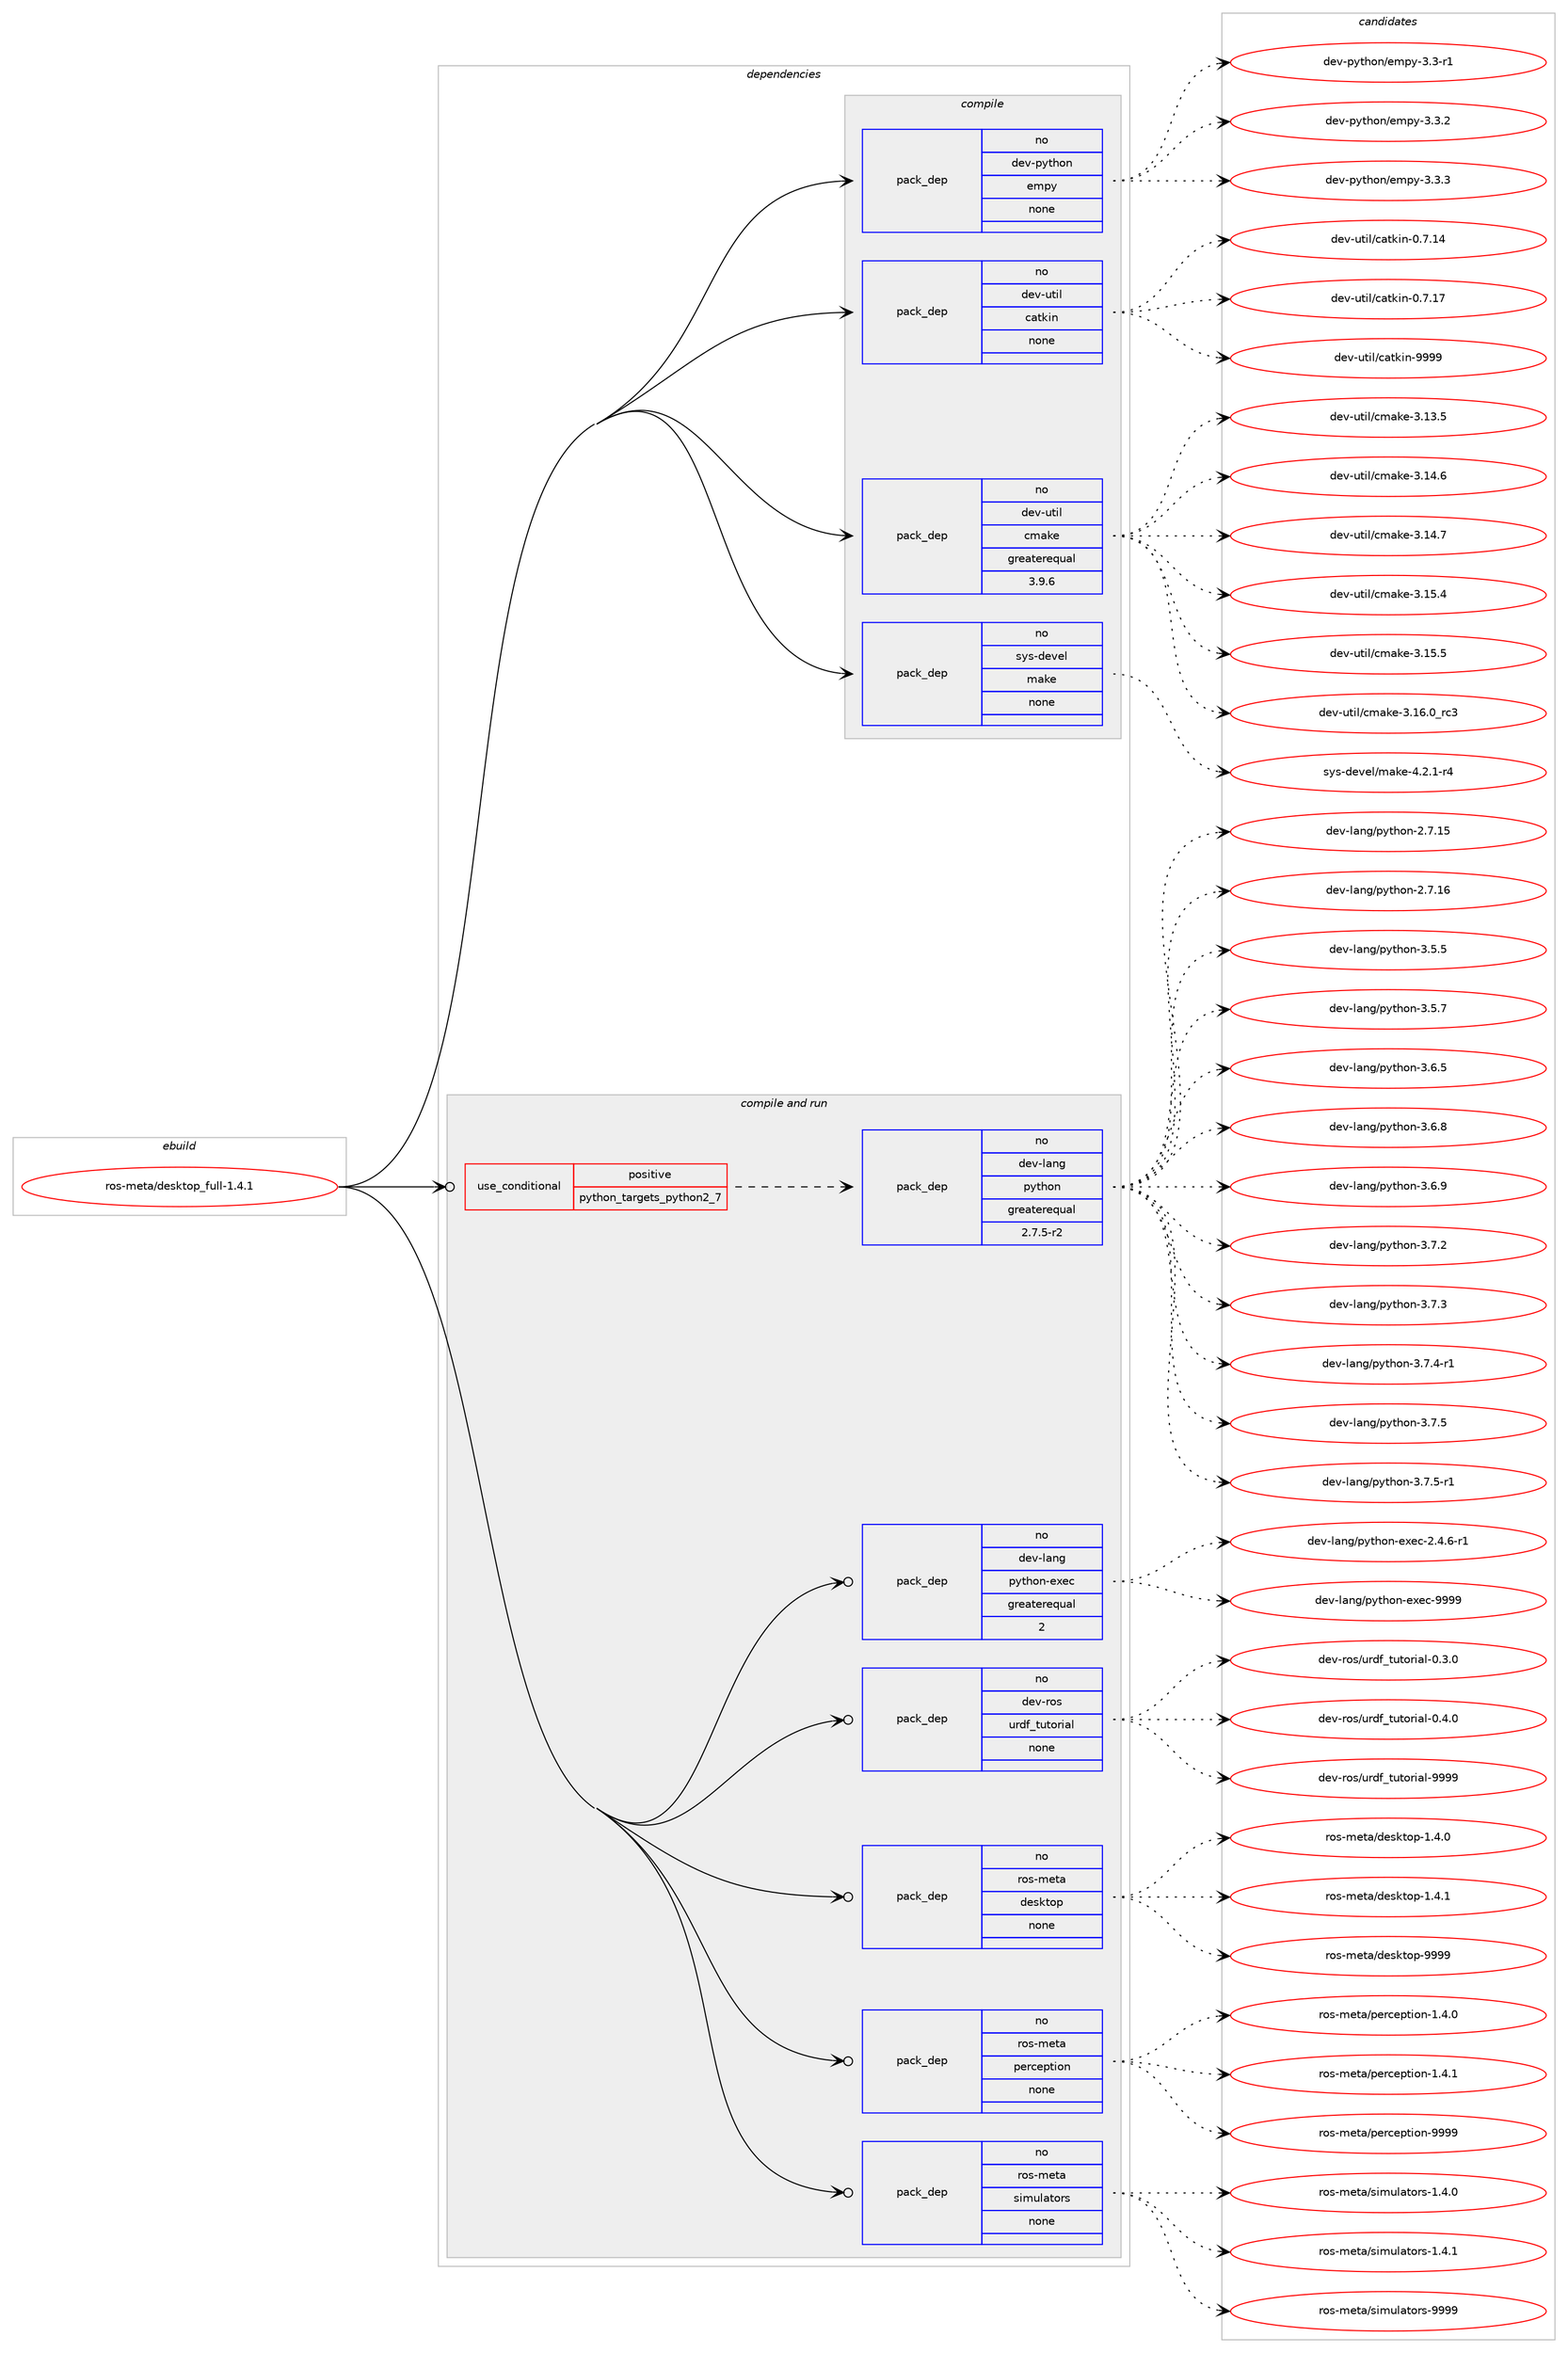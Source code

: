 digraph prolog {

# *************
# Graph options
# *************

newrank=true;
concentrate=true;
compound=true;
graph [rankdir=LR,fontname=Helvetica,fontsize=10,ranksep=1.5];#, ranksep=2.5, nodesep=0.2];
edge  [arrowhead=vee];
node  [fontname=Helvetica,fontsize=10];

# **********
# The ebuild
# **********

subgraph cluster_leftcol {
color=gray;
rank=same;
label=<<i>ebuild</i>>;
id [label="ros-meta/desktop_full-1.4.1", color=red, width=4, href="../ros-meta/desktop_full-1.4.1.svg"];
}

# ****************
# The dependencies
# ****************

subgraph cluster_midcol {
color=gray;
label=<<i>dependencies</i>>;
subgraph cluster_compile {
fillcolor="#eeeeee";
style=filled;
label=<<i>compile</i>>;
subgraph pack625038 {
dependency846292 [label=<<TABLE BORDER="0" CELLBORDER="1" CELLSPACING="0" CELLPADDING="4" WIDTH="220"><TR><TD ROWSPAN="6" CELLPADDING="30">pack_dep</TD></TR><TR><TD WIDTH="110">no</TD></TR><TR><TD>dev-python</TD></TR><TR><TD>empy</TD></TR><TR><TD>none</TD></TR><TR><TD></TD></TR></TABLE>>, shape=none, color=blue];
}
id:e -> dependency846292:w [weight=20,style="solid",arrowhead="vee"];
subgraph pack625039 {
dependency846293 [label=<<TABLE BORDER="0" CELLBORDER="1" CELLSPACING="0" CELLPADDING="4" WIDTH="220"><TR><TD ROWSPAN="6" CELLPADDING="30">pack_dep</TD></TR><TR><TD WIDTH="110">no</TD></TR><TR><TD>dev-util</TD></TR><TR><TD>catkin</TD></TR><TR><TD>none</TD></TR><TR><TD></TD></TR></TABLE>>, shape=none, color=blue];
}
id:e -> dependency846293:w [weight=20,style="solid",arrowhead="vee"];
subgraph pack625040 {
dependency846294 [label=<<TABLE BORDER="0" CELLBORDER="1" CELLSPACING="0" CELLPADDING="4" WIDTH="220"><TR><TD ROWSPAN="6" CELLPADDING="30">pack_dep</TD></TR><TR><TD WIDTH="110">no</TD></TR><TR><TD>dev-util</TD></TR><TR><TD>cmake</TD></TR><TR><TD>greaterequal</TD></TR><TR><TD>3.9.6</TD></TR></TABLE>>, shape=none, color=blue];
}
id:e -> dependency846294:w [weight=20,style="solid",arrowhead="vee"];
subgraph pack625041 {
dependency846295 [label=<<TABLE BORDER="0" CELLBORDER="1" CELLSPACING="0" CELLPADDING="4" WIDTH="220"><TR><TD ROWSPAN="6" CELLPADDING="30">pack_dep</TD></TR><TR><TD WIDTH="110">no</TD></TR><TR><TD>sys-devel</TD></TR><TR><TD>make</TD></TR><TR><TD>none</TD></TR><TR><TD></TD></TR></TABLE>>, shape=none, color=blue];
}
id:e -> dependency846295:w [weight=20,style="solid",arrowhead="vee"];
}
subgraph cluster_compileandrun {
fillcolor="#eeeeee";
style=filled;
label=<<i>compile and run</i>>;
subgraph cond206320 {
dependency846296 [label=<<TABLE BORDER="0" CELLBORDER="1" CELLSPACING="0" CELLPADDING="4"><TR><TD ROWSPAN="3" CELLPADDING="10">use_conditional</TD></TR><TR><TD>positive</TD></TR><TR><TD>python_targets_python2_7</TD></TR></TABLE>>, shape=none, color=red];
subgraph pack625042 {
dependency846297 [label=<<TABLE BORDER="0" CELLBORDER="1" CELLSPACING="0" CELLPADDING="4" WIDTH="220"><TR><TD ROWSPAN="6" CELLPADDING="30">pack_dep</TD></TR><TR><TD WIDTH="110">no</TD></TR><TR><TD>dev-lang</TD></TR><TR><TD>python</TD></TR><TR><TD>greaterequal</TD></TR><TR><TD>2.7.5-r2</TD></TR></TABLE>>, shape=none, color=blue];
}
dependency846296:e -> dependency846297:w [weight=20,style="dashed",arrowhead="vee"];
}
id:e -> dependency846296:w [weight=20,style="solid",arrowhead="odotvee"];
subgraph pack625043 {
dependency846298 [label=<<TABLE BORDER="0" CELLBORDER="1" CELLSPACING="0" CELLPADDING="4" WIDTH="220"><TR><TD ROWSPAN="6" CELLPADDING="30">pack_dep</TD></TR><TR><TD WIDTH="110">no</TD></TR><TR><TD>dev-lang</TD></TR><TR><TD>python-exec</TD></TR><TR><TD>greaterequal</TD></TR><TR><TD>2</TD></TR></TABLE>>, shape=none, color=blue];
}
id:e -> dependency846298:w [weight=20,style="solid",arrowhead="odotvee"];
subgraph pack625044 {
dependency846299 [label=<<TABLE BORDER="0" CELLBORDER="1" CELLSPACING="0" CELLPADDING="4" WIDTH="220"><TR><TD ROWSPAN="6" CELLPADDING="30">pack_dep</TD></TR><TR><TD WIDTH="110">no</TD></TR><TR><TD>dev-ros</TD></TR><TR><TD>urdf_tutorial</TD></TR><TR><TD>none</TD></TR><TR><TD></TD></TR></TABLE>>, shape=none, color=blue];
}
id:e -> dependency846299:w [weight=20,style="solid",arrowhead="odotvee"];
subgraph pack625045 {
dependency846300 [label=<<TABLE BORDER="0" CELLBORDER="1" CELLSPACING="0" CELLPADDING="4" WIDTH="220"><TR><TD ROWSPAN="6" CELLPADDING="30">pack_dep</TD></TR><TR><TD WIDTH="110">no</TD></TR><TR><TD>ros-meta</TD></TR><TR><TD>desktop</TD></TR><TR><TD>none</TD></TR><TR><TD></TD></TR></TABLE>>, shape=none, color=blue];
}
id:e -> dependency846300:w [weight=20,style="solid",arrowhead="odotvee"];
subgraph pack625046 {
dependency846301 [label=<<TABLE BORDER="0" CELLBORDER="1" CELLSPACING="0" CELLPADDING="4" WIDTH="220"><TR><TD ROWSPAN="6" CELLPADDING="30">pack_dep</TD></TR><TR><TD WIDTH="110">no</TD></TR><TR><TD>ros-meta</TD></TR><TR><TD>perception</TD></TR><TR><TD>none</TD></TR><TR><TD></TD></TR></TABLE>>, shape=none, color=blue];
}
id:e -> dependency846301:w [weight=20,style="solid",arrowhead="odotvee"];
subgraph pack625047 {
dependency846302 [label=<<TABLE BORDER="0" CELLBORDER="1" CELLSPACING="0" CELLPADDING="4" WIDTH="220"><TR><TD ROWSPAN="6" CELLPADDING="30">pack_dep</TD></TR><TR><TD WIDTH="110">no</TD></TR><TR><TD>ros-meta</TD></TR><TR><TD>simulators</TD></TR><TR><TD>none</TD></TR><TR><TD></TD></TR></TABLE>>, shape=none, color=blue];
}
id:e -> dependency846302:w [weight=20,style="solid",arrowhead="odotvee"];
}
subgraph cluster_run {
fillcolor="#eeeeee";
style=filled;
label=<<i>run</i>>;
}
}

# **************
# The candidates
# **************

subgraph cluster_choices {
rank=same;
color=gray;
label=<<i>candidates</i>>;

subgraph choice625038 {
color=black;
nodesep=1;
choice1001011184511212111610411111047101109112121455146514511449 [label="dev-python/empy-3.3-r1", color=red, width=4,href="../dev-python/empy-3.3-r1.svg"];
choice1001011184511212111610411111047101109112121455146514650 [label="dev-python/empy-3.3.2", color=red, width=4,href="../dev-python/empy-3.3.2.svg"];
choice1001011184511212111610411111047101109112121455146514651 [label="dev-python/empy-3.3.3", color=red, width=4,href="../dev-python/empy-3.3.3.svg"];
dependency846292:e -> choice1001011184511212111610411111047101109112121455146514511449:w [style=dotted,weight="100"];
dependency846292:e -> choice1001011184511212111610411111047101109112121455146514650:w [style=dotted,weight="100"];
dependency846292:e -> choice1001011184511212111610411111047101109112121455146514651:w [style=dotted,weight="100"];
}
subgraph choice625039 {
color=black;
nodesep=1;
choice1001011184511711610510847999711610710511045484655464952 [label="dev-util/catkin-0.7.14", color=red, width=4,href="../dev-util/catkin-0.7.14.svg"];
choice1001011184511711610510847999711610710511045484655464955 [label="dev-util/catkin-0.7.17", color=red, width=4,href="../dev-util/catkin-0.7.17.svg"];
choice100101118451171161051084799971161071051104557575757 [label="dev-util/catkin-9999", color=red, width=4,href="../dev-util/catkin-9999.svg"];
dependency846293:e -> choice1001011184511711610510847999711610710511045484655464952:w [style=dotted,weight="100"];
dependency846293:e -> choice1001011184511711610510847999711610710511045484655464955:w [style=dotted,weight="100"];
dependency846293:e -> choice100101118451171161051084799971161071051104557575757:w [style=dotted,weight="100"];
}
subgraph choice625040 {
color=black;
nodesep=1;
choice1001011184511711610510847991099710710145514649514653 [label="dev-util/cmake-3.13.5", color=red, width=4,href="../dev-util/cmake-3.13.5.svg"];
choice1001011184511711610510847991099710710145514649524654 [label="dev-util/cmake-3.14.6", color=red, width=4,href="../dev-util/cmake-3.14.6.svg"];
choice1001011184511711610510847991099710710145514649524655 [label="dev-util/cmake-3.14.7", color=red, width=4,href="../dev-util/cmake-3.14.7.svg"];
choice1001011184511711610510847991099710710145514649534652 [label="dev-util/cmake-3.15.4", color=red, width=4,href="../dev-util/cmake-3.15.4.svg"];
choice1001011184511711610510847991099710710145514649534653 [label="dev-util/cmake-3.15.5", color=red, width=4,href="../dev-util/cmake-3.15.5.svg"];
choice1001011184511711610510847991099710710145514649544648951149951 [label="dev-util/cmake-3.16.0_rc3", color=red, width=4,href="../dev-util/cmake-3.16.0_rc3.svg"];
dependency846294:e -> choice1001011184511711610510847991099710710145514649514653:w [style=dotted,weight="100"];
dependency846294:e -> choice1001011184511711610510847991099710710145514649524654:w [style=dotted,weight="100"];
dependency846294:e -> choice1001011184511711610510847991099710710145514649524655:w [style=dotted,weight="100"];
dependency846294:e -> choice1001011184511711610510847991099710710145514649534652:w [style=dotted,weight="100"];
dependency846294:e -> choice1001011184511711610510847991099710710145514649534653:w [style=dotted,weight="100"];
dependency846294:e -> choice1001011184511711610510847991099710710145514649544648951149951:w [style=dotted,weight="100"];
}
subgraph choice625041 {
color=black;
nodesep=1;
choice1151211154510010111810110847109971071014552465046494511452 [label="sys-devel/make-4.2.1-r4", color=red, width=4,href="../sys-devel/make-4.2.1-r4.svg"];
dependency846295:e -> choice1151211154510010111810110847109971071014552465046494511452:w [style=dotted,weight="100"];
}
subgraph choice625042 {
color=black;
nodesep=1;
choice10010111845108971101034711212111610411111045504655464953 [label="dev-lang/python-2.7.15", color=red, width=4,href="../dev-lang/python-2.7.15.svg"];
choice10010111845108971101034711212111610411111045504655464954 [label="dev-lang/python-2.7.16", color=red, width=4,href="../dev-lang/python-2.7.16.svg"];
choice100101118451089711010347112121116104111110455146534653 [label="dev-lang/python-3.5.5", color=red, width=4,href="../dev-lang/python-3.5.5.svg"];
choice100101118451089711010347112121116104111110455146534655 [label="dev-lang/python-3.5.7", color=red, width=4,href="../dev-lang/python-3.5.7.svg"];
choice100101118451089711010347112121116104111110455146544653 [label="dev-lang/python-3.6.5", color=red, width=4,href="../dev-lang/python-3.6.5.svg"];
choice100101118451089711010347112121116104111110455146544656 [label="dev-lang/python-3.6.8", color=red, width=4,href="../dev-lang/python-3.6.8.svg"];
choice100101118451089711010347112121116104111110455146544657 [label="dev-lang/python-3.6.9", color=red, width=4,href="../dev-lang/python-3.6.9.svg"];
choice100101118451089711010347112121116104111110455146554650 [label="dev-lang/python-3.7.2", color=red, width=4,href="../dev-lang/python-3.7.2.svg"];
choice100101118451089711010347112121116104111110455146554651 [label="dev-lang/python-3.7.3", color=red, width=4,href="../dev-lang/python-3.7.3.svg"];
choice1001011184510897110103471121211161041111104551465546524511449 [label="dev-lang/python-3.7.4-r1", color=red, width=4,href="../dev-lang/python-3.7.4-r1.svg"];
choice100101118451089711010347112121116104111110455146554653 [label="dev-lang/python-3.7.5", color=red, width=4,href="../dev-lang/python-3.7.5.svg"];
choice1001011184510897110103471121211161041111104551465546534511449 [label="dev-lang/python-3.7.5-r1", color=red, width=4,href="../dev-lang/python-3.7.5-r1.svg"];
dependency846297:e -> choice10010111845108971101034711212111610411111045504655464953:w [style=dotted,weight="100"];
dependency846297:e -> choice10010111845108971101034711212111610411111045504655464954:w [style=dotted,weight="100"];
dependency846297:e -> choice100101118451089711010347112121116104111110455146534653:w [style=dotted,weight="100"];
dependency846297:e -> choice100101118451089711010347112121116104111110455146534655:w [style=dotted,weight="100"];
dependency846297:e -> choice100101118451089711010347112121116104111110455146544653:w [style=dotted,weight="100"];
dependency846297:e -> choice100101118451089711010347112121116104111110455146544656:w [style=dotted,weight="100"];
dependency846297:e -> choice100101118451089711010347112121116104111110455146544657:w [style=dotted,weight="100"];
dependency846297:e -> choice100101118451089711010347112121116104111110455146554650:w [style=dotted,weight="100"];
dependency846297:e -> choice100101118451089711010347112121116104111110455146554651:w [style=dotted,weight="100"];
dependency846297:e -> choice1001011184510897110103471121211161041111104551465546524511449:w [style=dotted,weight="100"];
dependency846297:e -> choice100101118451089711010347112121116104111110455146554653:w [style=dotted,weight="100"];
dependency846297:e -> choice1001011184510897110103471121211161041111104551465546534511449:w [style=dotted,weight="100"];
}
subgraph choice625043 {
color=black;
nodesep=1;
choice10010111845108971101034711212111610411111045101120101994550465246544511449 [label="dev-lang/python-exec-2.4.6-r1", color=red, width=4,href="../dev-lang/python-exec-2.4.6-r1.svg"];
choice10010111845108971101034711212111610411111045101120101994557575757 [label="dev-lang/python-exec-9999", color=red, width=4,href="../dev-lang/python-exec-9999.svg"];
dependency846298:e -> choice10010111845108971101034711212111610411111045101120101994550465246544511449:w [style=dotted,weight="100"];
dependency846298:e -> choice10010111845108971101034711212111610411111045101120101994557575757:w [style=dotted,weight="100"];
}
subgraph choice625044 {
color=black;
nodesep=1;
choice10010111845114111115471171141001029511611711611111410597108454846514648 [label="dev-ros/urdf_tutorial-0.3.0", color=red, width=4,href="../dev-ros/urdf_tutorial-0.3.0.svg"];
choice10010111845114111115471171141001029511611711611111410597108454846524648 [label="dev-ros/urdf_tutorial-0.4.0", color=red, width=4,href="../dev-ros/urdf_tutorial-0.4.0.svg"];
choice100101118451141111154711711410010295116117116111114105971084557575757 [label="dev-ros/urdf_tutorial-9999", color=red, width=4,href="../dev-ros/urdf_tutorial-9999.svg"];
dependency846299:e -> choice10010111845114111115471171141001029511611711611111410597108454846514648:w [style=dotted,weight="100"];
dependency846299:e -> choice10010111845114111115471171141001029511611711611111410597108454846524648:w [style=dotted,weight="100"];
dependency846299:e -> choice100101118451141111154711711410010295116117116111114105971084557575757:w [style=dotted,weight="100"];
}
subgraph choice625045 {
color=black;
nodesep=1;
choice114111115451091011169747100101115107116111112454946524648 [label="ros-meta/desktop-1.4.0", color=red, width=4,href="../ros-meta/desktop-1.4.0.svg"];
choice114111115451091011169747100101115107116111112454946524649 [label="ros-meta/desktop-1.4.1", color=red, width=4,href="../ros-meta/desktop-1.4.1.svg"];
choice1141111154510910111697471001011151071161111124557575757 [label="ros-meta/desktop-9999", color=red, width=4,href="../ros-meta/desktop-9999.svg"];
dependency846300:e -> choice114111115451091011169747100101115107116111112454946524648:w [style=dotted,weight="100"];
dependency846300:e -> choice114111115451091011169747100101115107116111112454946524649:w [style=dotted,weight="100"];
dependency846300:e -> choice1141111154510910111697471001011151071161111124557575757:w [style=dotted,weight="100"];
}
subgraph choice625046 {
color=black;
nodesep=1;
choice11411111545109101116974711210111499101112116105111110454946524648 [label="ros-meta/perception-1.4.0", color=red, width=4,href="../ros-meta/perception-1.4.0.svg"];
choice11411111545109101116974711210111499101112116105111110454946524649 [label="ros-meta/perception-1.4.1", color=red, width=4,href="../ros-meta/perception-1.4.1.svg"];
choice114111115451091011169747112101114991011121161051111104557575757 [label="ros-meta/perception-9999", color=red, width=4,href="../ros-meta/perception-9999.svg"];
dependency846301:e -> choice11411111545109101116974711210111499101112116105111110454946524648:w [style=dotted,weight="100"];
dependency846301:e -> choice11411111545109101116974711210111499101112116105111110454946524649:w [style=dotted,weight="100"];
dependency846301:e -> choice114111115451091011169747112101114991011121161051111104557575757:w [style=dotted,weight="100"];
}
subgraph choice625047 {
color=black;
nodesep=1;
choice11411111545109101116974711510510911710897116111114115454946524648 [label="ros-meta/simulators-1.4.0", color=red, width=4,href="../ros-meta/simulators-1.4.0.svg"];
choice11411111545109101116974711510510911710897116111114115454946524649 [label="ros-meta/simulators-1.4.1", color=red, width=4,href="../ros-meta/simulators-1.4.1.svg"];
choice114111115451091011169747115105109117108971161111141154557575757 [label="ros-meta/simulators-9999", color=red, width=4,href="../ros-meta/simulators-9999.svg"];
dependency846302:e -> choice11411111545109101116974711510510911710897116111114115454946524648:w [style=dotted,weight="100"];
dependency846302:e -> choice11411111545109101116974711510510911710897116111114115454946524649:w [style=dotted,weight="100"];
dependency846302:e -> choice114111115451091011169747115105109117108971161111141154557575757:w [style=dotted,weight="100"];
}
}

}
